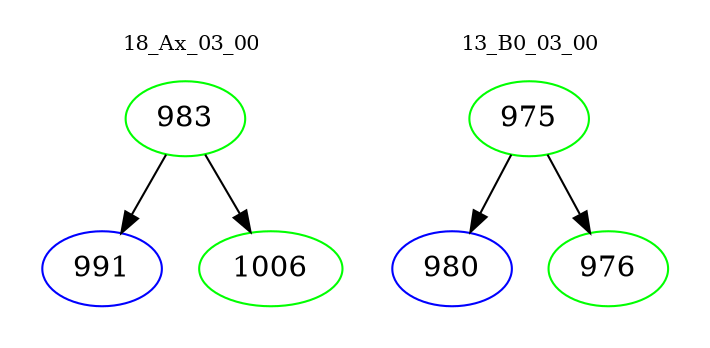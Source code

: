 digraph{
subgraph cluster_0 {
color = white
label = "18_Ax_03_00";
fontsize=10;
T0_983 [label="983", color="green"]
T0_983 -> T0_991 [color="black"]
T0_991 [label="991", color="blue"]
T0_983 -> T0_1006 [color="black"]
T0_1006 [label="1006", color="green"]
}
subgraph cluster_1 {
color = white
label = "13_B0_03_00";
fontsize=10;
T1_975 [label="975", color="green"]
T1_975 -> T1_980 [color="black"]
T1_980 [label="980", color="blue"]
T1_975 -> T1_976 [color="black"]
T1_976 [label="976", color="green"]
}
}
